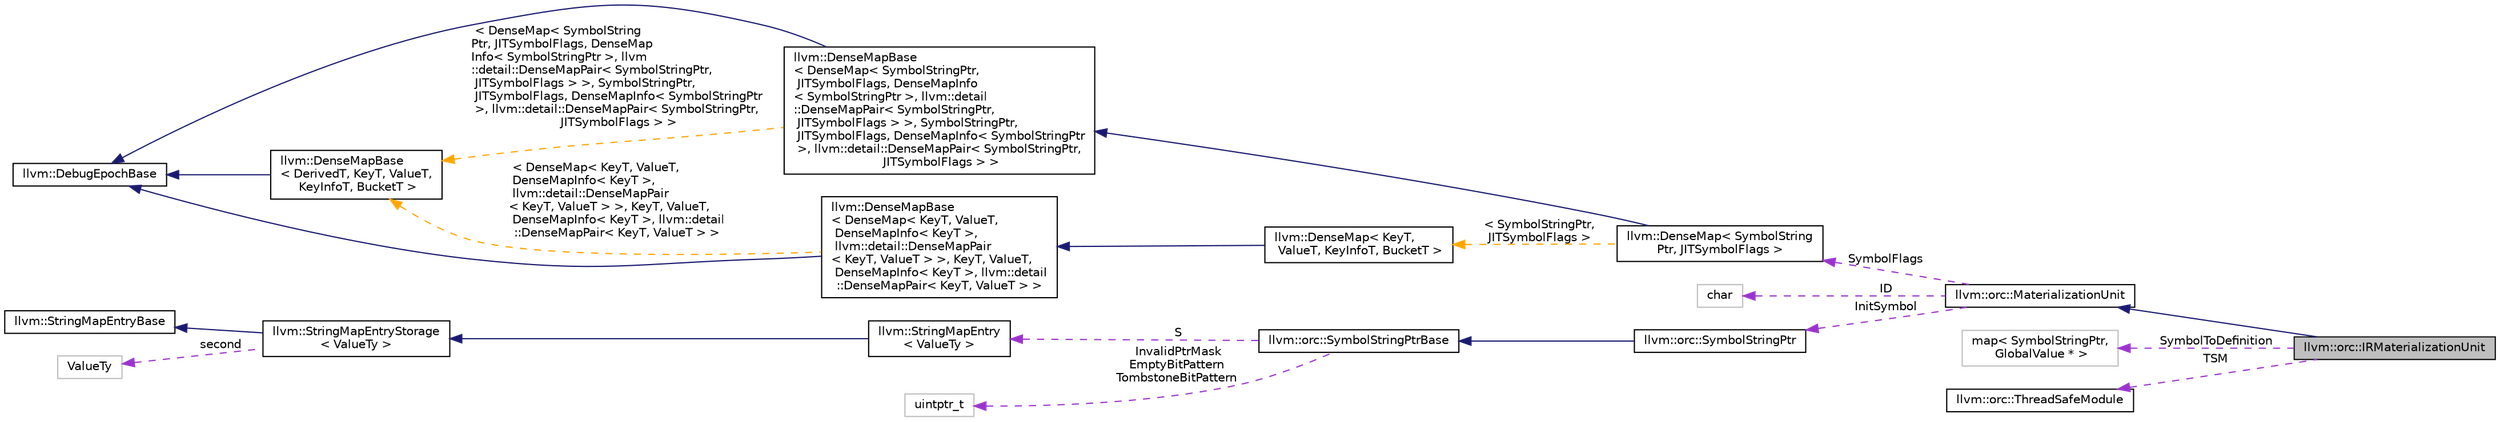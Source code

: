 digraph "llvm::orc::IRMaterializationUnit"
{
 // LATEX_PDF_SIZE
  bgcolor="transparent";
  edge [fontname="Helvetica",fontsize="10",labelfontname="Helvetica",labelfontsize="10"];
  node [fontname="Helvetica",fontsize="10",shape=record];
  rankdir="LR";
  Node1 [label="llvm::orc::IRMaterializationUnit",height=0.2,width=0.4,color="black", fillcolor="grey75", style="filled", fontcolor="black",tooltip="IRMaterializationUnit is a convenient base class for MaterializationUnits wrapping LLVM IR."];
  Node2 -> Node1 [dir="back",color="midnightblue",fontsize="10",style="solid",fontname="Helvetica"];
  Node2 [label="llvm::orc::MaterializationUnit",height=0.2,width=0.4,color="black",URL="$classllvm_1_1orc_1_1MaterializationUnit.html",tooltip="A MaterializationUnit represents a set of symbol definitions that can be materialized as a group,..."];
  Node3 -> Node2 [dir="back",color="darkorchid3",fontsize="10",style="dashed",label=" SymbolFlags" ,fontname="Helvetica"];
  Node3 [label="llvm::DenseMap\< SymbolString\lPtr, JITSymbolFlags \>",height=0.2,width=0.4,color="black",URL="$classllvm_1_1DenseMap.html",tooltip=" "];
  Node4 -> Node3 [dir="back",color="midnightblue",fontsize="10",style="solid",fontname="Helvetica"];
  Node4 [label="llvm::DenseMapBase\l\< DenseMap\< SymbolStringPtr,\l JITSymbolFlags, DenseMapInfo\l\< SymbolStringPtr \>, llvm::detail\l::DenseMapPair\< SymbolStringPtr,\l JITSymbolFlags \> \>, SymbolStringPtr,\l JITSymbolFlags, DenseMapInfo\< SymbolStringPtr\l \>, llvm::detail::DenseMapPair\< SymbolStringPtr,\l JITSymbolFlags \> \>",height=0.2,width=0.4,color="black",URL="$classllvm_1_1DenseMapBase.html",tooltip=" "];
  Node5 -> Node4 [dir="back",color="midnightblue",fontsize="10",style="solid",fontname="Helvetica"];
  Node5 [label="llvm::DebugEpochBase",height=0.2,width=0.4,color="black",URL="$classllvm_1_1DebugEpochBase.html",tooltip="A base class for data structure classes wishing to make iterators (\"handles\") pointing into themselve..."];
  Node6 -> Node4 [dir="back",color="orange",fontsize="10",style="dashed",label=" \< DenseMap\< SymbolString\lPtr, JITSymbolFlags, DenseMap\lInfo\< SymbolStringPtr \>, llvm\l::detail::DenseMapPair\< SymbolStringPtr,\l JITSymbolFlags \> \>, SymbolStringPtr,\l JITSymbolFlags, DenseMapInfo\< SymbolStringPtr\l \>, llvm::detail::DenseMapPair\< SymbolStringPtr,\l JITSymbolFlags \> \>" ,fontname="Helvetica"];
  Node6 [label="llvm::DenseMapBase\l\< DerivedT, KeyT, ValueT,\l KeyInfoT, BucketT \>",height=0.2,width=0.4,color="black",URL="$classllvm_1_1DenseMapBase.html",tooltip=" "];
  Node5 -> Node6 [dir="back",color="midnightblue",fontsize="10",style="solid",fontname="Helvetica"];
  Node7 -> Node3 [dir="back",color="orange",fontsize="10",style="dashed",label=" \< SymbolStringPtr,\l JITSymbolFlags \>" ,fontname="Helvetica"];
  Node7 [label="llvm::DenseMap\< KeyT,\l ValueT, KeyInfoT, BucketT \>",height=0.2,width=0.4,color="black",URL="$classllvm_1_1DenseMap.html",tooltip=" "];
  Node8 -> Node7 [dir="back",color="midnightblue",fontsize="10",style="solid",fontname="Helvetica"];
  Node8 [label="llvm::DenseMapBase\l\< DenseMap\< KeyT, ValueT,\l DenseMapInfo\< KeyT \>,\l llvm::detail::DenseMapPair\l\< KeyT, ValueT \> \>, KeyT, ValueT,\l DenseMapInfo\< KeyT \>, llvm::detail\l::DenseMapPair\< KeyT, ValueT \> \>",height=0.2,width=0.4,color="black",URL="$classllvm_1_1DenseMapBase.html",tooltip=" "];
  Node5 -> Node8 [dir="back",color="midnightblue",fontsize="10",style="solid",fontname="Helvetica"];
  Node6 -> Node8 [dir="back",color="orange",fontsize="10",style="dashed",label=" \< DenseMap\< KeyT, ValueT,\l DenseMapInfo\< KeyT \>,\l llvm::detail::DenseMapPair\l\< KeyT, ValueT \> \>, KeyT, ValueT,\l DenseMapInfo\< KeyT \>, llvm::detail\l::DenseMapPair\< KeyT, ValueT \> \>" ,fontname="Helvetica"];
  Node9 -> Node2 [dir="back",color="darkorchid3",fontsize="10",style="dashed",label=" ID" ,fontname="Helvetica"];
  Node9 [label="char",height=0.2,width=0.4,color="grey75",tooltip=" "];
  Node10 -> Node2 [dir="back",color="darkorchid3",fontsize="10",style="dashed",label=" InitSymbol" ,fontname="Helvetica"];
  Node10 [label="llvm::orc::SymbolStringPtr",height=0.2,width=0.4,color="black",URL="$classllvm_1_1orc_1_1SymbolStringPtr.html",tooltip="Pointer to a pooled string representing a symbol name."];
  Node11 -> Node10 [dir="back",color="midnightblue",fontsize="10",style="solid",fontname="Helvetica"];
  Node11 [label="llvm::orc::SymbolStringPtrBase",height=0.2,width=0.4,color="black",URL="$classllvm_1_1orc_1_1SymbolStringPtrBase.html",tooltip="Base class for both owning and non-owning symbol-string ptrs."];
  Node12 -> Node11 [dir="back",color="darkorchid3",fontsize="10",style="dashed",label=" S" ,fontname="Helvetica"];
  Node12 [label="llvm::StringMapEntry\l\< ValueTy \>",height=0.2,width=0.4,color="black",URL="$classllvm_1_1StringMapEntry.html",tooltip="StringMapEntry - This is used to represent one value that is inserted into a StringMap."];
  Node13 -> Node12 [dir="back",color="midnightblue",fontsize="10",style="solid",fontname="Helvetica"];
  Node13 [label="llvm::StringMapEntryStorage\l\< ValueTy \>",height=0.2,width=0.4,color="black",URL="$classllvm_1_1StringMapEntryStorage.html",tooltip="StringMapEntryStorage - Holds the value in a StringMapEntry."];
  Node14 -> Node13 [dir="back",color="midnightblue",fontsize="10",style="solid",fontname="Helvetica"];
  Node14 [label="llvm::StringMapEntryBase",height=0.2,width=0.4,color="black",URL="$classllvm_1_1StringMapEntryBase.html",tooltip="StringMapEntryBase - Shared base class of StringMapEntry instances."];
  Node15 -> Node13 [dir="back",color="darkorchid3",fontsize="10",style="dashed",label=" second" ,fontname="Helvetica"];
  Node15 [label="ValueTy",height=0.2,width=0.4,color="grey75",tooltip=" "];
  Node16 -> Node11 [dir="back",color="darkorchid3",fontsize="10",style="dashed",label=" InvalidPtrMask\nEmptyBitPattern\nTombstoneBitPattern" ,fontname="Helvetica"];
  Node16 [label="uintptr_t",height=0.2,width=0.4,color="grey75",tooltip=" "];
  Node17 -> Node1 [dir="back",color="darkorchid3",fontsize="10",style="dashed",label=" SymbolToDefinition" ,fontname="Helvetica"];
  Node17 [label="map\< SymbolStringPtr,\l GlobalValue * \>",height=0.2,width=0.4,color="grey75",tooltip=" "];
  Node18 -> Node1 [dir="back",color="darkorchid3",fontsize="10",style="dashed",label=" TSM" ,fontname="Helvetica"];
  Node18 [label="llvm::orc::ThreadSafeModule",height=0.2,width=0.4,color="black",URL="$classllvm_1_1orc_1_1ThreadSafeModule.html",tooltip="An LLVM Module together with a shared ThreadSafeContext."];
}
